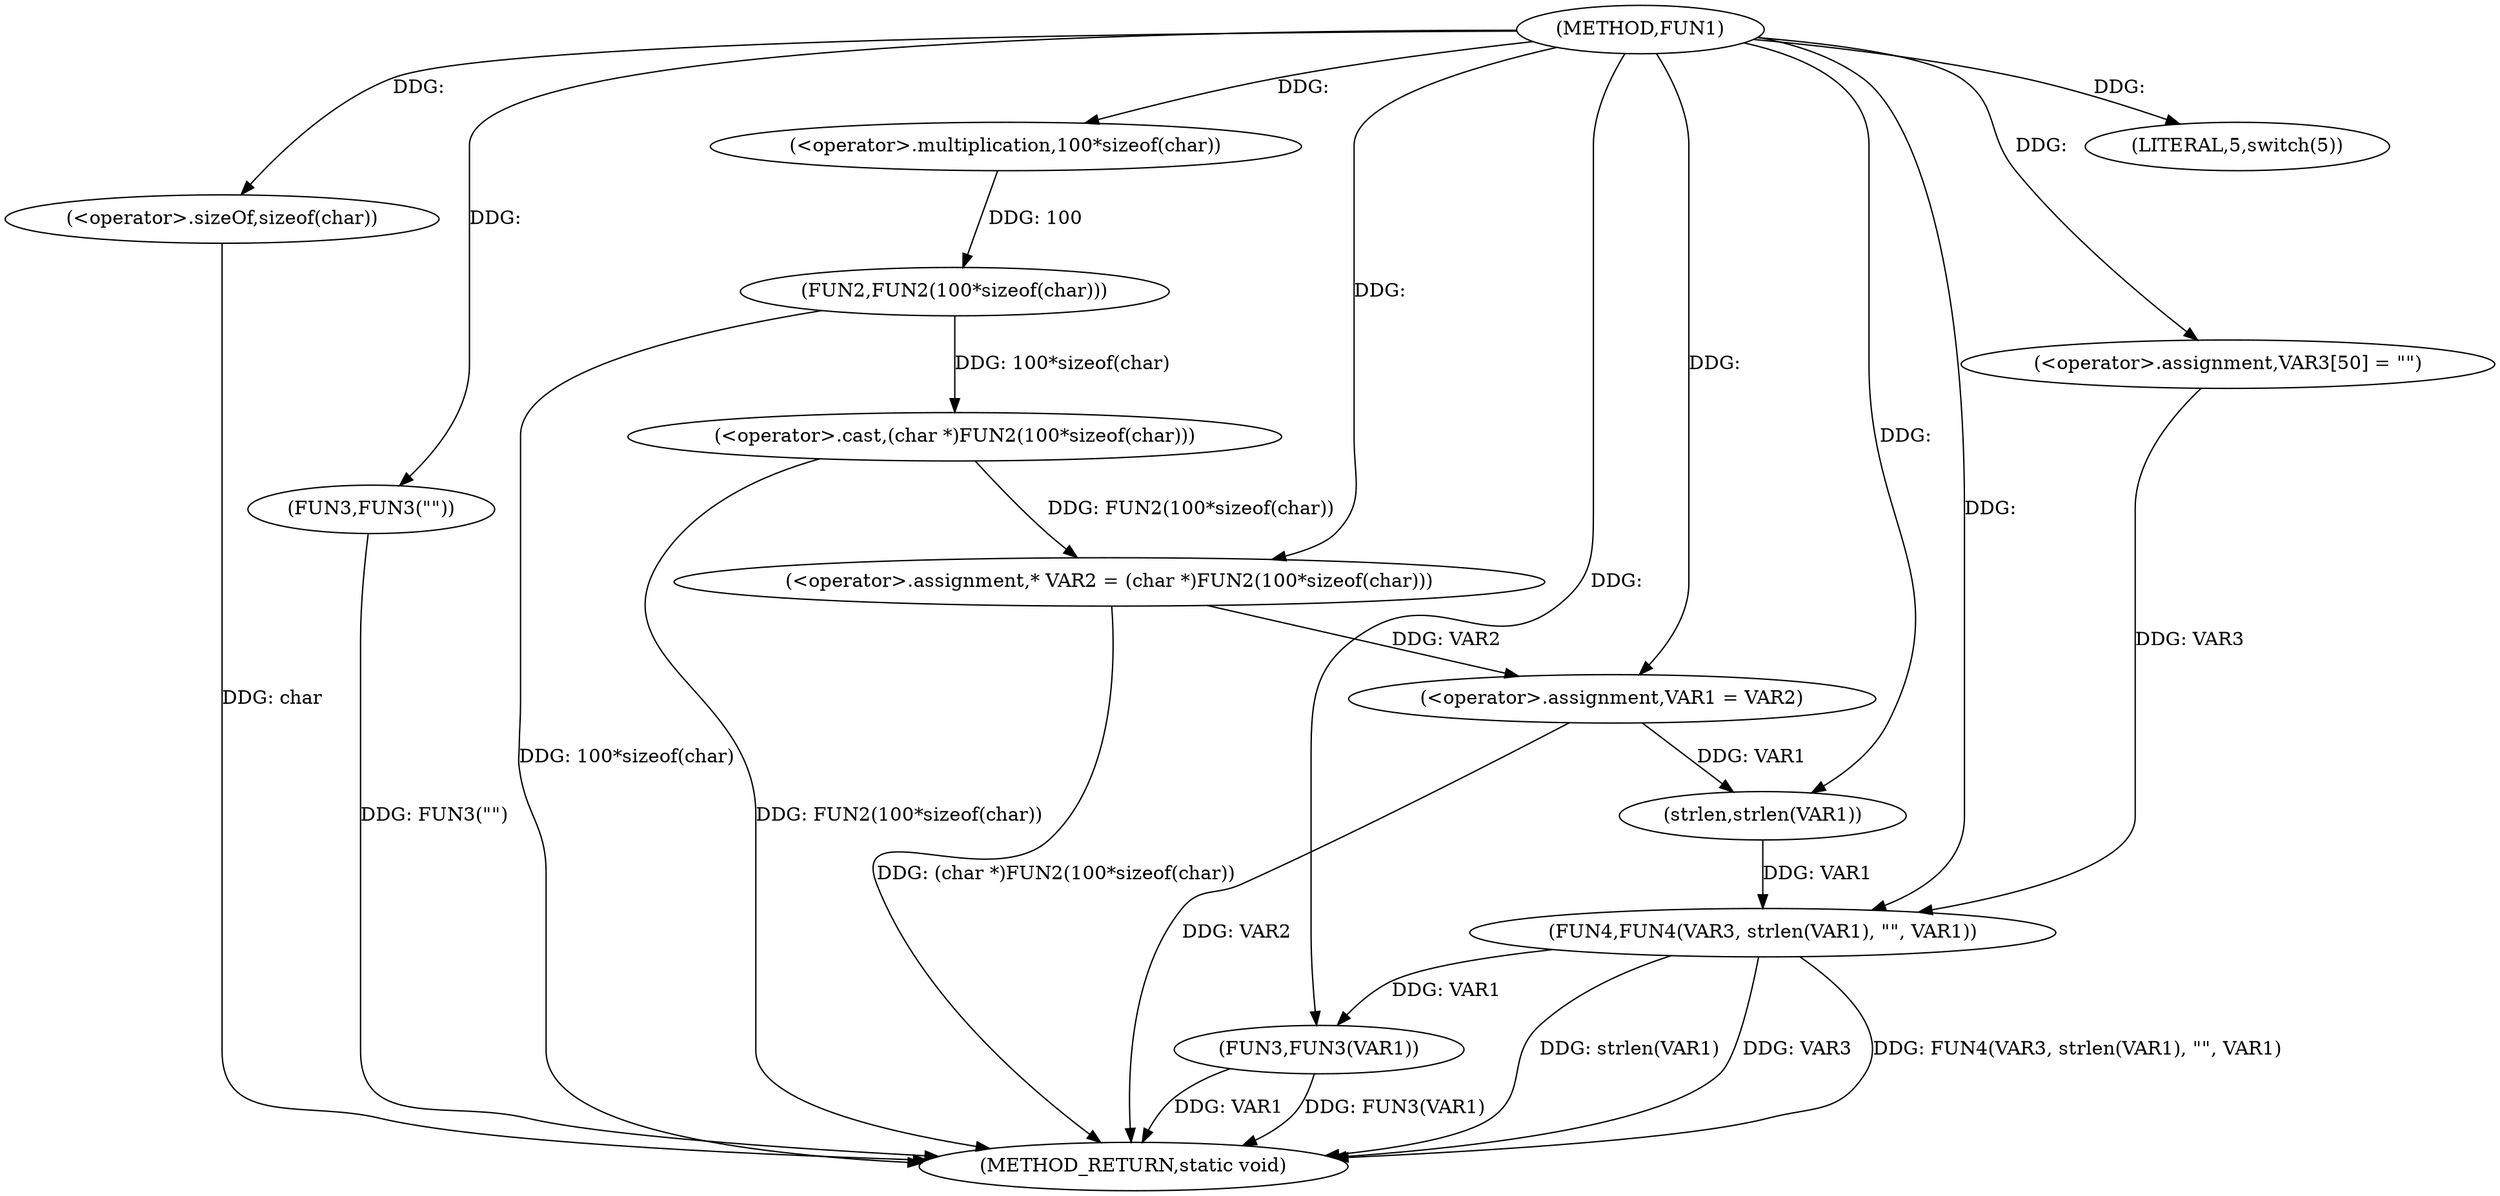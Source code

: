 digraph FUN1 {  
"1000100" [label = "(METHOD,FUN1)" ]
"1000138" [label = "(METHOD_RETURN,static void)" ]
"1000104" [label = "(<operator>.assignment,* VAR2 = (char *)FUN2(100*sizeof(char)))" ]
"1000106" [label = "(<operator>.cast,(char *)FUN2(100*sizeof(char)))" ]
"1000108" [label = "(FUN2,FUN2(100*sizeof(char)))" ]
"1000109" [label = "(<operator>.multiplication,100*sizeof(char))" ]
"1000111" [label = "(<operator>.sizeOf,sizeof(char))" ]
"1000113" [label = "(<operator>.assignment,VAR1 = VAR2)" ]
"1000117" [label = "(LITERAL,5,switch(5))" ]
"1000120" [label = "(FUN3,FUN3(\"\"))" ]
"1000127" [label = "(<operator>.assignment,VAR3[50] = \"\")" ]
"1000130" [label = "(FUN4,FUN4(VAR3, strlen(VAR1), \"\", VAR1))" ]
"1000132" [label = "(strlen,strlen(VAR1))" ]
"1000136" [label = "(FUN3,FUN3(VAR1))" ]
  "1000130" -> "1000138"  [ label = "DDG: FUN4(VAR3, strlen(VAR1), \"\", VAR1)"] 
  "1000106" -> "1000138"  [ label = "DDG: FUN2(100*sizeof(char))"] 
  "1000130" -> "1000138"  [ label = "DDG: strlen(VAR1)"] 
  "1000113" -> "1000138"  [ label = "DDG: VAR2"] 
  "1000111" -> "1000138"  [ label = "DDG: char"] 
  "1000136" -> "1000138"  [ label = "DDG: FUN3(VAR1)"] 
  "1000130" -> "1000138"  [ label = "DDG: VAR3"] 
  "1000120" -> "1000138"  [ label = "DDG: FUN3(\"\")"] 
  "1000136" -> "1000138"  [ label = "DDG: VAR1"] 
  "1000104" -> "1000138"  [ label = "DDG: (char *)FUN2(100*sizeof(char))"] 
  "1000108" -> "1000138"  [ label = "DDG: 100*sizeof(char)"] 
  "1000106" -> "1000104"  [ label = "DDG: FUN2(100*sizeof(char))"] 
  "1000100" -> "1000104"  [ label = "DDG: "] 
  "1000108" -> "1000106"  [ label = "DDG: 100*sizeof(char)"] 
  "1000109" -> "1000108"  [ label = "DDG: 100"] 
  "1000100" -> "1000109"  [ label = "DDG: "] 
  "1000100" -> "1000111"  [ label = "DDG: "] 
  "1000104" -> "1000113"  [ label = "DDG: VAR2"] 
  "1000100" -> "1000113"  [ label = "DDG: "] 
  "1000100" -> "1000117"  [ label = "DDG: "] 
  "1000100" -> "1000120"  [ label = "DDG: "] 
  "1000100" -> "1000127"  [ label = "DDG: "] 
  "1000127" -> "1000130"  [ label = "DDG: VAR3"] 
  "1000100" -> "1000130"  [ label = "DDG: "] 
  "1000132" -> "1000130"  [ label = "DDG: VAR1"] 
  "1000113" -> "1000132"  [ label = "DDG: VAR1"] 
  "1000100" -> "1000132"  [ label = "DDG: "] 
  "1000130" -> "1000136"  [ label = "DDG: VAR1"] 
  "1000100" -> "1000136"  [ label = "DDG: "] 
}
